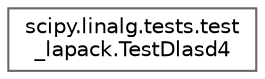 digraph "Graphical Class Hierarchy"
{
 // LATEX_PDF_SIZE
  bgcolor="transparent";
  edge [fontname=Helvetica,fontsize=10,labelfontname=Helvetica,labelfontsize=10];
  node [fontname=Helvetica,fontsize=10,shape=box,height=0.2,width=0.4];
  rankdir="LR";
  Node0 [id="Node000000",label="scipy.linalg.tests.test\l_lapack.TestDlasd4",height=0.2,width=0.4,color="grey40", fillcolor="white", style="filled",URL="$d3/d14/classscipy_1_1linalg_1_1tests_1_1test__lapack_1_1TestDlasd4.html",tooltip=" "];
}
